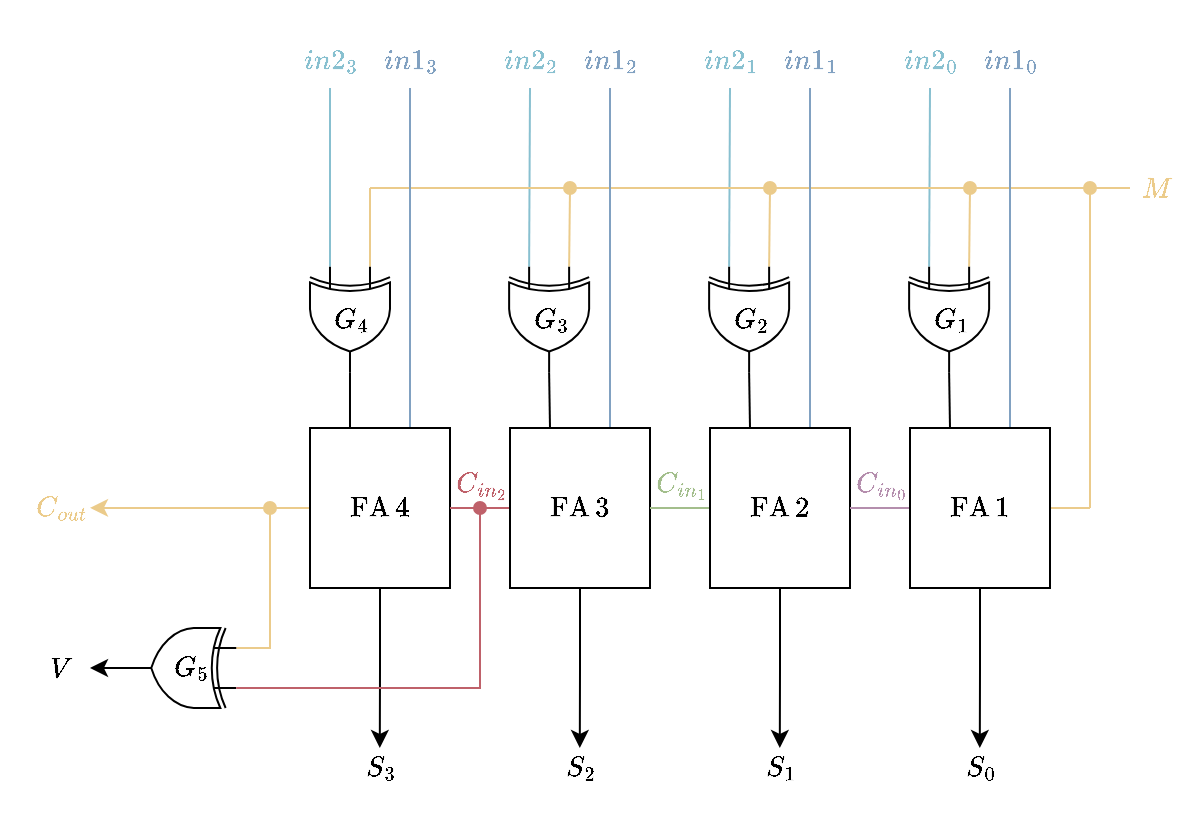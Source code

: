 <mxfile version="22.0.2" type="device">
  <diagram name="Page-1" id="uHUrfIVvx9b2arXOunB7">
    <mxGraphModel dx="1183" dy="685" grid="1" gridSize="10" guides="1" tooltips="1" connect="1" arrows="1" fold="1" page="1" pageScale="1" pageWidth="850" pageHeight="1100" math="1" shadow="0">
      <root>
        <mxCell id="0" />
        <mxCell id="1" parent="0" />
        <mxCell id="0g6yV1SNglEXK9q3MSw--4" value="$$&lt;br&gt;C_{in_2}&lt;br&gt;$$" style="text;html=1;align=center;verticalAlign=middle;resizable=0;points=[];autosize=1;strokeColor=none;fillColor=none;fontColor=#bf616a;" vertex="1" parent="1">
          <mxGeometry x="289.56" y="318" width="70" height="60" as="geometry" />
        </mxCell>
        <mxCell id="0g6yV1SNglEXK9q3MSw--2" value="$$&lt;br&gt;C_{in_1}&lt;br&gt;$$" style="text;html=1;align=center;verticalAlign=middle;resizable=0;points=[];autosize=1;strokeColor=none;fillColor=none;fontColor=#A3BE8C;" vertex="1" parent="1">
          <mxGeometry x="390" y="318" width="70" height="60" as="geometry" />
        </mxCell>
        <mxCell id="0g6yV1SNglEXK9q3MSw--1" value="$$&lt;br&gt;C_{in_0}&lt;br&gt;$$" style="text;html=1;align=center;verticalAlign=middle;resizable=0;points=[];autosize=1;strokeColor=none;fillColor=none;fontColor=#B48EAD;" vertex="1" parent="1">
          <mxGeometry x="490.13" y="318" width="70" height="60" as="geometry" />
        </mxCell>
        <mxCell id="jRbW4b_myETGWLnF5Oeu-1" value="" style="verticalLabelPosition=bottom;shadow=0;dashed=0;align=center;html=1;verticalAlign=top;shape=mxgraph.electrical.logic_gates.logic_gate;operation=xor;rotation=90;" parent="1" vertex="1">
          <mxGeometry x="233.43" y="245.82" width="53.13" height="40" as="geometry" />
        </mxCell>
        <mxCell id="jRbW4b_myETGWLnF5Oeu-2" value="" style="verticalLabelPosition=bottom;shadow=0;dashed=0;align=center;html=1;verticalAlign=top;shape=mxgraph.electrical.logic_gates.logic_gate;operation=xor;rotation=90;" parent="1" vertex="1">
          <mxGeometry x="333" y="245.82" width="53.13" height="40" as="geometry" />
        </mxCell>
        <mxCell id="jRbW4b_myETGWLnF5Oeu-3" value="" style="verticalLabelPosition=bottom;shadow=0;dashed=0;align=center;html=1;verticalAlign=top;shape=mxgraph.electrical.logic_gates.logic_gate;operation=xor;rotation=90;" parent="1" vertex="1">
          <mxGeometry x="433" y="245.82" width="53.13" height="40" as="geometry" />
        </mxCell>
        <mxCell id="jRbW4b_myETGWLnF5Oeu-4" value="" style="verticalLabelPosition=bottom;shadow=0;dashed=0;align=center;html=1;verticalAlign=top;shape=mxgraph.electrical.logic_gates.logic_gate;operation=xor;rotation=90;" parent="1" vertex="1">
          <mxGeometry x="533" y="245.82" width="53.13" height="40" as="geometry" />
        </mxCell>
        <mxCell id="jRbW4b_myETGWLnF5Oeu-5" value="" style="endArrow=oval;html=1;rounded=0;exitX=0;exitY=0.25;exitDx=0;exitDy=0;exitPerimeter=0;endFill=1;strokeColor=#EBCB8B;" parent="1" source="jRbW4b_myETGWLnF5Oeu-4" edge="1">
          <mxGeometry width="50" height="50" relative="1" as="geometry">
            <mxPoint x="570" y="190" as="sourcePoint" />
            <mxPoint x="570" y="200" as="targetPoint" />
          </mxGeometry>
        </mxCell>
        <mxCell id="jRbW4b_myETGWLnF5Oeu-6" value="" style="endArrow=none;html=1;rounded=0;exitX=0;exitY=0.75;exitDx=0;exitDy=0;exitPerimeter=0;strokeColor=#88C0D0;" parent="1" source="jRbW4b_myETGWLnF5Oeu-4" edge="1">
          <mxGeometry width="50" height="50" relative="1" as="geometry">
            <mxPoint x="550" y="229" as="sourcePoint" />
            <mxPoint x="550" y="150" as="targetPoint" />
          </mxGeometry>
        </mxCell>
        <mxCell id="jRbW4b_myETGWLnF5Oeu-7" value="" style="endArrow=oval;html=1;rounded=0;exitX=0;exitY=0.25;exitDx=0;exitDy=0;exitPerimeter=0;endFill=1;strokeColor=#EBCB8B;" parent="1" source="jRbW4b_myETGWLnF5Oeu-3" edge="1">
          <mxGeometry width="50" height="50" relative="1" as="geometry">
            <mxPoint x="470" y="229" as="sourcePoint" />
            <mxPoint x="470" y="200" as="targetPoint" />
          </mxGeometry>
        </mxCell>
        <mxCell id="jRbW4b_myETGWLnF5Oeu-8" value="" style="endArrow=none;html=1;rounded=0;exitX=0;exitY=0.75;exitDx=0;exitDy=0;exitPerimeter=0;strokeColor=#88C0D0;" parent="1" source="jRbW4b_myETGWLnF5Oeu-3" edge="1">
          <mxGeometry width="50" height="50" relative="1" as="geometry">
            <mxPoint x="450" y="220" as="sourcePoint" />
            <mxPoint x="450" y="150" as="targetPoint" />
          </mxGeometry>
        </mxCell>
        <mxCell id="jRbW4b_myETGWLnF5Oeu-9" value="" style="endArrow=oval;html=1;rounded=0;exitX=0;exitY=0.25;exitDx=0;exitDy=0;exitPerimeter=0;endFill=1;strokeColor=#EBCB8B;" parent="1" source="jRbW4b_myETGWLnF5Oeu-2" edge="1">
          <mxGeometry width="50" height="50" relative="1" as="geometry">
            <mxPoint x="370" y="219" as="sourcePoint" />
            <mxPoint x="370" y="200" as="targetPoint" />
          </mxGeometry>
        </mxCell>
        <mxCell id="jRbW4b_myETGWLnF5Oeu-10" value="" style="endArrow=none;html=1;rounded=0;exitX=0;exitY=0.75;exitDx=0;exitDy=0;exitPerimeter=0;strokeColor=#88C0D0;" parent="1" source="jRbW4b_myETGWLnF5Oeu-2" edge="1">
          <mxGeometry width="50" height="50" relative="1" as="geometry">
            <mxPoint x="350" y="189" as="sourcePoint" />
            <mxPoint x="350" y="150" as="targetPoint" />
          </mxGeometry>
        </mxCell>
        <mxCell id="jRbW4b_myETGWLnF5Oeu-11" value="" style="endArrow=none;html=1;rounded=0;exitX=0;exitY=0.25;exitDx=0;exitDy=0;exitPerimeter=0;strokeColor=#EBCB8B;" parent="1" source="jRbW4b_myETGWLnF5Oeu-1" edge="1">
          <mxGeometry width="50" height="50" relative="1" as="geometry">
            <mxPoint x="270" y="219" as="sourcePoint" />
            <mxPoint x="270" y="200" as="targetPoint" />
          </mxGeometry>
        </mxCell>
        <mxCell id="jRbW4b_myETGWLnF5Oeu-12" value="" style="endArrow=none;html=1;rounded=0;exitX=0;exitY=0.75;exitDx=0;exitDy=0;exitPerimeter=0;strokeColor=#88C0D0;" parent="1" source="jRbW4b_myETGWLnF5Oeu-1" edge="1">
          <mxGeometry width="50" height="50" relative="1" as="geometry">
            <mxPoint x="250" y="189" as="sourcePoint" />
            <mxPoint x="250" y="150" as="targetPoint" />
          </mxGeometry>
        </mxCell>
        <mxCell id="jRbW4b_myETGWLnF5Oeu-13" value="" style="endArrow=none;html=1;rounded=0;strokeColor=#EBCB8B;" parent="1" edge="1">
          <mxGeometry width="50" height="50" relative="1" as="geometry">
            <mxPoint x="270" y="200" as="sourcePoint" />
            <mxPoint x="650" y="200" as="targetPoint" />
          </mxGeometry>
        </mxCell>
        <mxCell id="jRbW4b_myETGWLnF5Oeu-14" value="" style="endArrow=none;html=1;rounded=0;strokeColor=#81A1C1;" parent="1" edge="1">
          <mxGeometry width="50" height="50" relative="1" as="geometry">
            <mxPoint x="590" y="320" as="sourcePoint" />
            <mxPoint x="590" y="150" as="targetPoint" />
          </mxGeometry>
        </mxCell>
        <mxCell id="jRbW4b_myETGWLnF5Oeu-15" value="" style="endArrow=none;html=1;rounded=0;strokeColor=#81A1C1;" parent="1" edge="1">
          <mxGeometry width="50" height="50" relative="1" as="geometry">
            <mxPoint x="490" y="320" as="sourcePoint" />
            <mxPoint x="490" y="150" as="targetPoint" />
          </mxGeometry>
        </mxCell>
        <mxCell id="jRbW4b_myETGWLnF5Oeu-16" value="" style="endArrow=none;html=1;rounded=0;strokeColor=#81A1C1;" parent="1" edge="1">
          <mxGeometry width="50" height="50" relative="1" as="geometry">
            <mxPoint x="390" y="320" as="sourcePoint" />
            <mxPoint x="390" y="150" as="targetPoint" />
          </mxGeometry>
        </mxCell>
        <mxCell id="jRbW4b_myETGWLnF5Oeu-17" value="" style="endArrow=none;html=1;rounded=0;strokeColor=#81A1C1;" parent="1" edge="1">
          <mxGeometry width="50" height="50" relative="1" as="geometry">
            <mxPoint x="290" y="320" as="sourcePoint" />
            <mxPoint x="290" y="150" as="targetPoint" />
          </mxGeometry>
        </mxCell>
        <mxCell id="jRbW4b_myETGWLnF5Oeu-18" value="" style="endArrow=none;html=1;rounded=0;entryX=1;entryY=0.5;entryDx=0;entryDy=0;entryPerimeter=0;" parent="1" target="jRbW4b_myETGWLnF5Oeu-4" edge="1">
          <mxGeometry width="50" height="50" relative="1" as="geometry">
            <mxPoint x="560" y="320" as="sourcePoint" />
            <mxPoint x="600" y="160" as="targetPoint" />
          </mxGeometry>
        </mxCell>
        <mxCell id="jRbW4b_myETGWLnF5Oeu-19" value="" style="endArrow=none;html=1;rounded=0;entryX=1;entryY=0.5;entryDx=0;entryDy=0;entryPerimeter=0;" parent="1" target="jRbW4b_myETGWLnF5Oeu-3" edge="1">
          <mxGeometry width="50" height="50" relative="1" as="geometry">
            <mxPoint x="460" y="320" as="sourcePoint" />
            <mxPoint x="450" y="302" as="targetPoint" />
          </mxGeometry>
        </mxCell>
        <mxCell id="jRbW4b_myETGWLnF5Oeu-20" value="" style="endArrow=none;html=1;rounded=0;entryX=1;entryY=0.5;entryDx=0;entryDy=0;entryPerimeter=0;" parent="1" target="jRbW4b_myETGWLnF5Oeu-2" edge="1">
          <mxGeometry width="50" height="50" relative="1" as="geometry">
            <mxPoint x="360" y="320" as="sourcePoint" />
            <mxPoint x="450" y="302" as="targetPoint" />
          </mxGeometry>
        </mxCell>
        <mxCell id="jRbW4b_myETGWLnF5Oeu-21" value="" style="endArrow=none;html=1;rounded=0;entryX=1;entryY=0.5;entryDx=0;entryDy=0;entryPerimeter=0;" parent="1" target="jRbW4b_myETGWLnF5Oeu-1" edge="1">
          <mxGeometry width="50" height="50" relative="1" as="geometry">
            <mxPoint x="260" y="320" as="sourcePoint" />
            <mxPoint x="440" y="312" as="targetPoint" />
          </mxGeometry>
        </mxCell>
        <mxCell id="jRbW4b_myETGWLnF5Oeu-33" style="edgeStyle=orthogonalEdgeStyle;rounded=0;orthogonalLoop=1;jettySize=auto;html=1;endArrow=none;endFill=0;entryX=0;entryY=0.75;entryDx=0;entryDy=0;entryPerimeter=0;startArrow=oval;startFill=1;strokeColor=#EBCB8B;" parent="1" target="jRbW4b_myETGWLnF5Oeu-35" edge="1">
          <mxGeometry relative="1" as="geometry">
            <mxPoint x="200" y="410" as="targetPoint" />
            <mxPoint x="220" y="360" as="sourcePoint" />
            <Array as="points">
              <mxPoint x="220" y="430" />
            </Array>
          </mxGeometry>
        </mxCell>
        <mxCell id="jRbW4b_myETGWLnF5Oeu-36" style="edgeStyle=orthogonalEdgeStyle;rounded=0;orthogonalLoop=1;jettySize=auto;html=1;exitX=0;exitY=0.5;exitDx=0;exitDy=0;strokeColor=#EBCB8B;" parent="1" source="jRbW4b_myETGWLnF5Oeu-22" edge="1">
          <mxGeometry relative="1" as="geometry">
            <mxPoint x="130" y="359.93" as="targetPoint" />
          </mxGeometry>
        </mxCell>
        <mxCell id="jRbW4b_myETGWLnF5Oeu-39" style="edgeStyle=orthogonalEdgeStyle;rounded=0;orthogonalLoop=1;jettySize=auto;html=1;exitX=0.5;exitY=1;exitDx=0;exitDy=0;" parent="1" source="jRbW4b_myETGWLnF5Oeu-22" edge="1">
          <mxGeometry relative="1" as="geometry">
            <mxPoint x="274.905" y="480" as="targetPoint" />
          </mxGeometry>
        </mxCell>
        <mxCell id="jRbW4b_myETGWLnF5Oeu-22" value="$$&lt;br&gt;\text{FA}\,4&lt;br&gt;$$" style="rounded=0;whiteSpace=wrap;html=1;" parent="1" vertex="1">
          <mxGeometry x="240" y="320" width="70" height="80" as="geometry" />
        </mxCell>
        <mxCell id="jRbW4b_myETGWLnF5Oeu-30" value="" style="edgeStyle=orthogonalEdgeStyle;rounded=0;orthogonalLoop=1;jettySize=auto;html=1;endArrow=none;endFill=0;strokeColor=#BF616A;" parent="1" source="jRbW4b_myETGWLnF5Oeu-24" target="jRbW4b_myETGWLnF5Oeu-22" edge="1">
          <mxGeometry relative="1" as="geometry" />
        </mxCell>
        <mxCell id="jRbW4b_myETGWLnF5Oeu-40" style="edgeStyle=orthogonalEdgeStyle;rounded=0;orthogonalLoop=1;jettySize=auto;html=1;exitX=0.5;exitY=1;exitDx=0;exitDy=0;" parent="1" source="jRbW4b_myETGWLnF5Oeu-24" edge="1">
          <mxGeometry relative="1" as="geometry">
            <mxPoint x="374.905" y="480" as="targetPoint" />
          </mxGeometry>
        </mxCell>
        <mxCell id="jRbW4b_myETGWLnF5Oeu-24" value="$$&lt;br&gt;\text{FA}\,3&lt;br&gt;$$" style="rounded=0;whiteSpace=wrap;html=1;" parent="1" vertex="1">
          <mxGeometry x="340" y="320" width="70" height="80" as="geometry" />
        </mxCell>
        <mxCell id="jRbW4b_myETGWLnF5Oeu-29" value="" style="edgeStyle=orthogonalEdgeStyle;rounded=0;orthogonalLoop=1;jettySize=auto;html=1;endArrow=none;endFill=0;strokeColor=#A3BE8C;" parent="1" source="jRbW4b_myETGWLnF5Oeu-26" target="jRbW4b_myETGWLnF5Oeu-24" edge="1">
          <mxGeometry relative="1" as="geometry" />
        </mxCell>
        <mxCell id="jRbW4b_myETGWLnF5Oeu-41" style="edgeStyle=orthogonalEdgeStyle;rounded=0;orthogonalLoop=1;jettySize=auto;html=1;exitX=0.5;exitY=1;exitDx=0;exitDy=0;" parent="1" source="jRbW4b_myETGWLnF5Oeu-26" edge="1">
          <mxGeometry relative="1" as="geometry">
            <mxPoint x="474.905" y="480" as="targetPoint" />
          </mxGeometry>
        </mxCell>
        <mxCell id="jRbW4b_myETGWLnF5Oeu-26" value="$$&lt;br&gt;\text{FA}\,2&lt;br&gt;$$" style="rounded=0;whiteSpace=wrap;html=1;" parent="1" vertex="1">
          <mxGeometry x="440" y="320" width="70" height="80" as="geometry" />
        </mxCell>
        <mxCell id="jRbW4b_myETGWLnF5Oeu-28" style="edgeStyle=orthogonalEdgeStyle;rounded=0;orthogonalLoop=1;jettySize=auto;html=1;exitX=0;exitY=0.5;exitDx=0;exitDy=0;entryX=1;entryY=0.5;entryDx=0;entryDy=0;endArrow=none;endFill=0;strokeColor=#B48EAD;" parent="1" source="jRbW4b_myETGWLnF5Oeu-27" target="jRbW4b_myETGWLnF5Oeu-26" edge="1">
          <mxGeometry relative="1" as="geometry" />
        </mxCell>
        <mxCell id="jRbW4b_myETGWLnF5Oeu-32" style="edgeStyle=orthogonalEdgeStyle;rounded=0;orthogonalLoop=1;jettySize=auto;html=1;exitX=1;exitY=0.5;exitDx=0;exitDy=0;endArrow=none;endFill=0;strokeColor=#EBCB8B;" parent="1" source="jRbW4b_myETGWLnF5Oeu-27" edge="1">
          <mxGeometry relative="1" as="geometry">
            <mxPoint x="630" y="360" as="targetPoint" />
          </mxGeometry>
        </mxCell>
        <mxCell id="jRbW4b_myETGWLnF5Oeu-42" style="edgeStyle=orthogonalEdgeStyle;rounded=0;orthogonalLoop=1;jettySize=auto;html=1;exitX=0.5;exitY=1;exitDx=0;exitDy=0;" parent="1" source="jRbW4b_myETGWLnF5Oeu-27" edge="1">
          <mxGeometry relative="1" as="geometry">
            <mxPoint x="574.905" y="480" as="targetPoint" />
          </mxGeometry>
        </mxCell>
        <mxCell id="jRbW4b_myETGWLnF5Oeu-27" value="$$&lt;br&gt;\text{FA}\,1&lt;br&gt;$$" style="rounded=0;whiteSpace=wrap;html=1;" parent="1" vertex="1">
          <mxGeometry x="540" y="320" width="70" height="80" as="geometry" />
        </mxCell>
        <mxCell id="jRbW4b_myETGWLnF5Oeu-31" value="" style="endArrow=oval;html=1;rounded=0;endFill=1;strokeColor=#EBCB8B;" parent="1" edge="1">
          <mxGeometry width="50" height="50" relative="1" as="geometry">
            <mxPoint x="630" y="360" as="sourcePoint" />
            <mxPoint x="630" y="200" as="targetPoint" />
          </mxGeometry>
        </mxCell>
        <mxCell id="jRbW4b_myETGWLnF5Oeu-37" style="edgeStyle=orthogonalEdgeStyle;rounded=0;orthogonalLoop=1;jettySize=auto;html=1;exitX=1;exitY=0.5;exitDx=0;exitDy=0;exitPerimeter=0;" parent="1" source="jRbW4b_myETGWLnF5Oeu-35" edge="1">
          <mxGeometry relative="1" as="geometry">
            <mxPoint x="130" y="440" as="targetPoint" />
          </mxGeometry>
        </mxCell>
        <mxCell id="jRbW4b_myETGWLnF5Oeu-35" value="" style="verticalLabelPosition=bottom;shadow=0;dashed=0;align=center;html=1;verticalAlign=top;shape=mxgraph.electrical.logic_gates.logic_gate;operation=xor;rotation=-180;" parent="1" vertex="1">
          <mxGeometry x="150" y="420" width="53.13" height="40" as="geometry" />
        </mxCell>
        <mxCell id="jRbW4b_myETGWLnF5Oeu-38" value="" style="endArrow=oval;html=1;rounded=0;exitX=0;exitY=0.25;exitDx=0;exitDy=0;exitPerimeter=0;startArrow=none;startFill=0;endFill=1;strokeColor=#BF616A;" parent="1" source="jRbW4b_myETGWLnF5Oeu-35" edge="1">
          <mxGeometry width="50" height="50" relative="1" as="geometry">
            <mxPoint x="325" y="400" as="sourcePoint" />
            <mxPoint x="325" y="360" as="targetPoint" />
            <Array as="points">
              <mxPoint x="325" y="450" />
            </Array>
          </mxGeometry>
        </mxCell>
        <mxCell id="jRbW4b_myETGWLnF5Oeu-43" value="$$&lt;br&gt;C_{out}&lt;br&gt;$$" style="text;html=1;align=center;verticalAlign=middle;resizable=0;points=[];autosize=1;strokeColor=none;fillColor=none;fontColor=#EBCB8B;" parent="1" vertex="1">
          <mxGeometry x="85" y="330" width="60" height="60" as="geometry" />
        </mxCell>
        <mxCell id="jRbW4b_myETGWLnF5Oeu-44" value="$$&lt;br&gt;V&lt;br&gt;$$" style="text;html=1;align=center;verticalAlign=middle;resizable=0;points=[];autosize=1;strokeColor=none;fillColor=none;" parent="1" vertex="1">
          <mxGeometry x="95" y="410" width="40" height="60" as="geometry" />
        </mxCell>
        <mxCell id="jRbW4b_myETGWLnF5Oeu-45" value="$$&lt;br&gt;S_3&lt;br&gt;$$" style="text;html=1;align=center;verticalAlign=middle;resizable=0;points=[];autosize=1;strokeColor=none;fillColor=none;" parent="1" vertex="1">
          <mxGeometry x="255" y="460" width="40" height="60" as="geometry" />
        </mxCell>
        <mxCell id="jRbW4b_myETGWLnF5Oeu-46" value="$$&lt;br&gt;S_2&lt;br&gt;$$" style="text;html=1;align=center;verticalAlign=middle;resizable=0;points=[];autosize=1;strokeColor=none;fillColor=none;" parent="1" vertex="1">
          <mxGeometry x="355" y="460" width="40" height="60" as="geometry" />
        </mxCell>
        <mxCell id="jRbW4b_myETGWLnF5Oeu-47" value="$$&lt;br&gt;S_1&lt;br&gt;$$" style="text;html=1;align=center;verticalAlign=middle;resizable=0;points=[];autosize=1;strokeColor=none;fillColor=none;" parent="1" vertex="1">
          <mxGeometry x="455" y="460" width="40" height="60" as="geometry" />
        </mxCell>
        <mxCell id="jRbW4b_myETGWLnF5Oeu-48" value="$$&lt;br&gt;S_0&lt;br&gt;$$" style="text;html=1;align=center;verticalAlign=middle;resizable=0;points=[];autosize=1;strokeColor=none;fillColor=none;" parent="1" vertex="1">
          <mxGeometry x="555" y="460" width="40" height="60" as="geometry" />
        </mxCell>
        <mxCell id="jRbW4b_myETGWLnF5Oeu-50" value="$$&lt;br&gt;G_1&lt;br&gt;$$" style="text;html=1;align=center;verticalAlign=middle;resizable=0;points=[];autosize=1;strokeColor=none;fillColor=none;" parent="1" vertex="1">
          <mxGeometry x="534.56" y="235.82" width="50" height="60" as="geometry" />
        </mxCell>
        <mxCell id="jRbW4b_myETGWLnF5Oeu-51" value="$$&lt;br&gt;G_2&lt;br&gt;$$" style="text;html=1;align=center;verticalAlign=middle;resizable=0;points=[];autosize=1;strokeColor=none;fillColor=none;" parent="1" vertex="1">
          <mxGeometry x="434.56" y="235.82" width="50" height="60" as="geometry" />
        </mxCell>
        <mxCell id="jRbW4b_myETGWLnF5Oeu-52" value="$$&lt;br&gt;G_3&lt;br&gt;$$" style="text;html=1;align=center;verticalAlign=middle;resizable=0;points=[];autosize=1;strokeColor=none;fillColor=none;" parent="1" vertex="1">
          <mxGeometry x="334.57" y="235.82" width="50" height="60" as="geometry" />
        </mxCell>
        <mxCell id="jRbW4b_myETGWLnF5Oeu-53" value="$$&lt;br&gt;G_4&lt;br&gt;$$" style="text;html=1;align=center;verticalAlign=middle;resizable=0;points=[];autosize=1;strokeColor=none;fillColor=none;" parent="1" vertex="1">
          <mxGeometry x="235" y="235.82" width="50" height="60" as="geometry" />
        </mxCell>
        <mxCell id="jRbW4b_myETGWLnF5Oeu-54" value="$$&lt;br&gt;G_5&lt;br&gt;$$" style="text;html=1;align=center;verticalAlign=middle;resizable=0;points=[];autosize=1;strokeColor=none;fillColor=none;" parent="1" vertex="1">
          <mxGeometry x="155" y="410" width="50" height="60" as="geometry" />
        </mxCell>
        <mxCell id="jRbW4b_myETGWLnF5Oeu-55" value="$$&lt;br&gt;in2_3&lt;br&gt;$$" style="text;html=1;align=center;verticalAlign=middle;resizable=0;points=[];autosize=1;strokeColor=none;fillColor=none;fontColor=#88C0D0;" parent="1" vertex="1">
          <mxGeometry x="225.43" y="106" width="50" height="60" as="geometry" />
        </mxCell>
        <mxCell id="jRbW4b_myETGWLnF5Oeu-56" value="$$&lt;br&gt;in2_2&lt;br&gt;$$" style="text;html=1;align=center;verticalAlign=middle;resizable=0;points=[];autosize=1;strokeColor=none;fillColor=none;fontColor=#88C0D0;" parent="1" vertex="1">
          <mxGeometry x="325.43" y="106" width="50" height="60" as="geometry" />
        </mxCell>
        <mxCell id="jRbW4b_myETGWLnF5Oeu-57" value="$$&lt;br&gt;in2_1&lt;br&gt;$$" style="text;html=1;align=center;verticalAlign=middle;resizable=0;points=[];autosize=1;strokeColor=none;fillColor=none;fontColor=#88C0D0;" parent="1" vertex="1">
          <mxGeometry x="425.43" y="106" width="50" height="60" as="geometry" />
        </mxCell>
        <mxCell id="jRbW4b_myETGWLnF5Oeu-58" value="$$&lt;br&gt;in2_0&lt;br&gt;$$" style="text;html=1;align=center;verticalAlign=middle;resizable=0;points=[];autosize=1;strokeColor=none;fillColor=none;fontColor=#88C0D0;" parent="1" vertex="1">
          <mxGeometry x="525.43" y="106" width="50" height="60" as="geometry" />
        </mxCell>
        <mxCell id="jRbW4b_myETGWLnF5Oeu-59" value="$$&lt;br&gt;in1_3&lt;br&gt;$$" style="text;html=1;align=center;verticalAlign=middle;resizable=0;points=[];autosize=1;strokeColor=none;fillColor=none;fontColor=#81A1C1;" parent="1" vertex="1">
          <mxGeometry x="265.43" y="106" width="50" height="60" as="geometry" />
        </mxCell>
        <mxCell id="jRbW4b_myETGWLnF5Oeu-60" value="$$&lt;br&gt;in1_2&lt;br&gt;$$" style="text;html=1;align=center;verticalAlign=middle;resizable=0;points=[];autosize=1;strokeColor=none;fillColor=none;fontColor=#81A1C1;" parent="1" vertex="1">
          <mxGeometry x="365.43" y="106" width="50" height="60" as="geometry" />
        </mxCell>
        <mxCell id="jRbW4b_myETGWLnF5Oeu-61" value="$$&lt;br&gt;in1_1&lt;br&gt;$$" style="text;html=1;align=center;verticalAlign=middle;resizable=0;points=[];autosize=1;strokeColor=none;fillColor=none;fontColor=#81A1C1;" parent="1" vertex="1">
          <mxGeometry x="465.43" y="106" width="50" height="60" as="geometry" />
        </mxCell>
        <mxCell id="jRbW4b_myETGWLnF5Oeu-62" value="$$&lt;br&gt;in1_0&lt;br&gt;$$" style="text;html=1;align=center;verticalAlign=middle;resizable=0;points=[];autosize=1;strokeColor=none;fillColor=none;fontColor=#81A1C1;" parent="1" vertex="1">
          <mxGeometry x="565.43" y="106" width="50" height="60" as="geometry" />
        </mxCell>
        <mxCell id="jRbW4b_myETGWLnF5Oeu-63" value="$$&lt;br&gt;M&lt;br&gt;$$" style="text;html=1;align=center;verticalAlign=middle;resizable=0;points=[];autosize=1;strokeColor=none;fillColor=none;fontColor=#EBCB8B;" parent="1" vertex="1">
          <mxGeometry x="643" y="170" width="40" height="60" as="geometry" />
        </mxCell>
      </root>
    </mxGraphModel>
  </diagram>
</mxfile>

